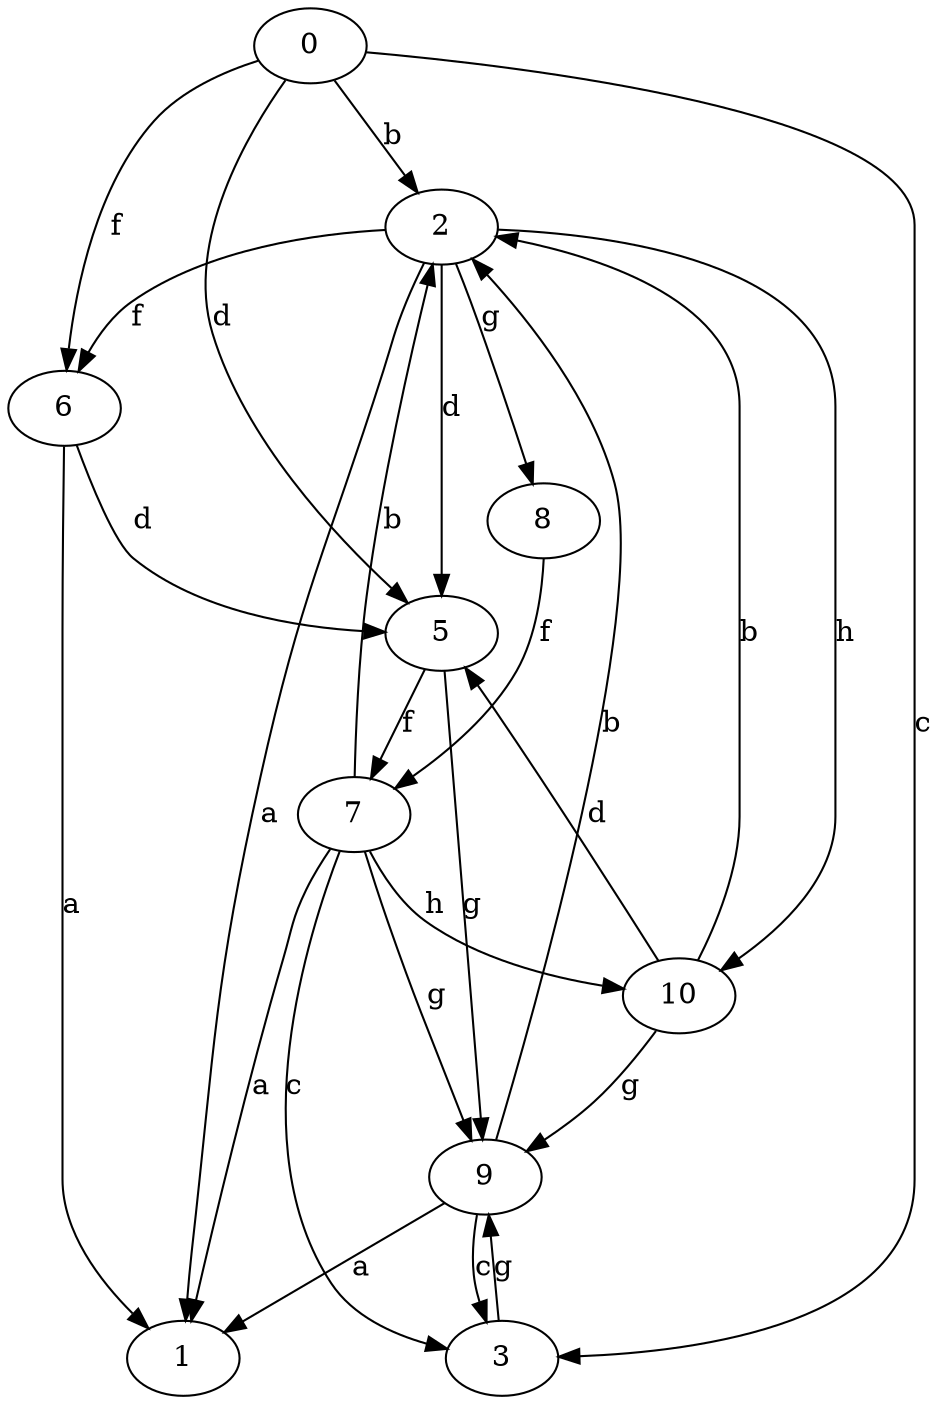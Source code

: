 strict digraph  {
1;
2;
0;
3;
5;
6;
7;
8;
9;
10;
2 -> 1  [label=a];
2 -> 5  [label=d];
2 -> 6  [label=f];
2 -> 8  [label=g];
2 -> 10  [label=h];
0 -> 2  [label=b];
0 -> 3  [label=c];
0 -> 5  [label=d];
0 -> 6  [label=f];
3 -> 9  [label=g];
5 -> 7  [label=f];
5 -> 9  [label=g];
6 -> 1  [label=a];
6 -> 5  [label=d];
7 -> 1  [label=a];
7 -> 2  [label=b];
7 -> 3  [label=c];
7 -> 9  [label=g];
7 -> 10  [label=h];
8 -> 7  [label=f];
9 -> 1  [label=a];
9 -> 2  [label=b];
9 -> 3  [label=c];
10 -> 2  [label=b];
10 -> 5  [label=d];
10 -> 9  [label=g];
}
